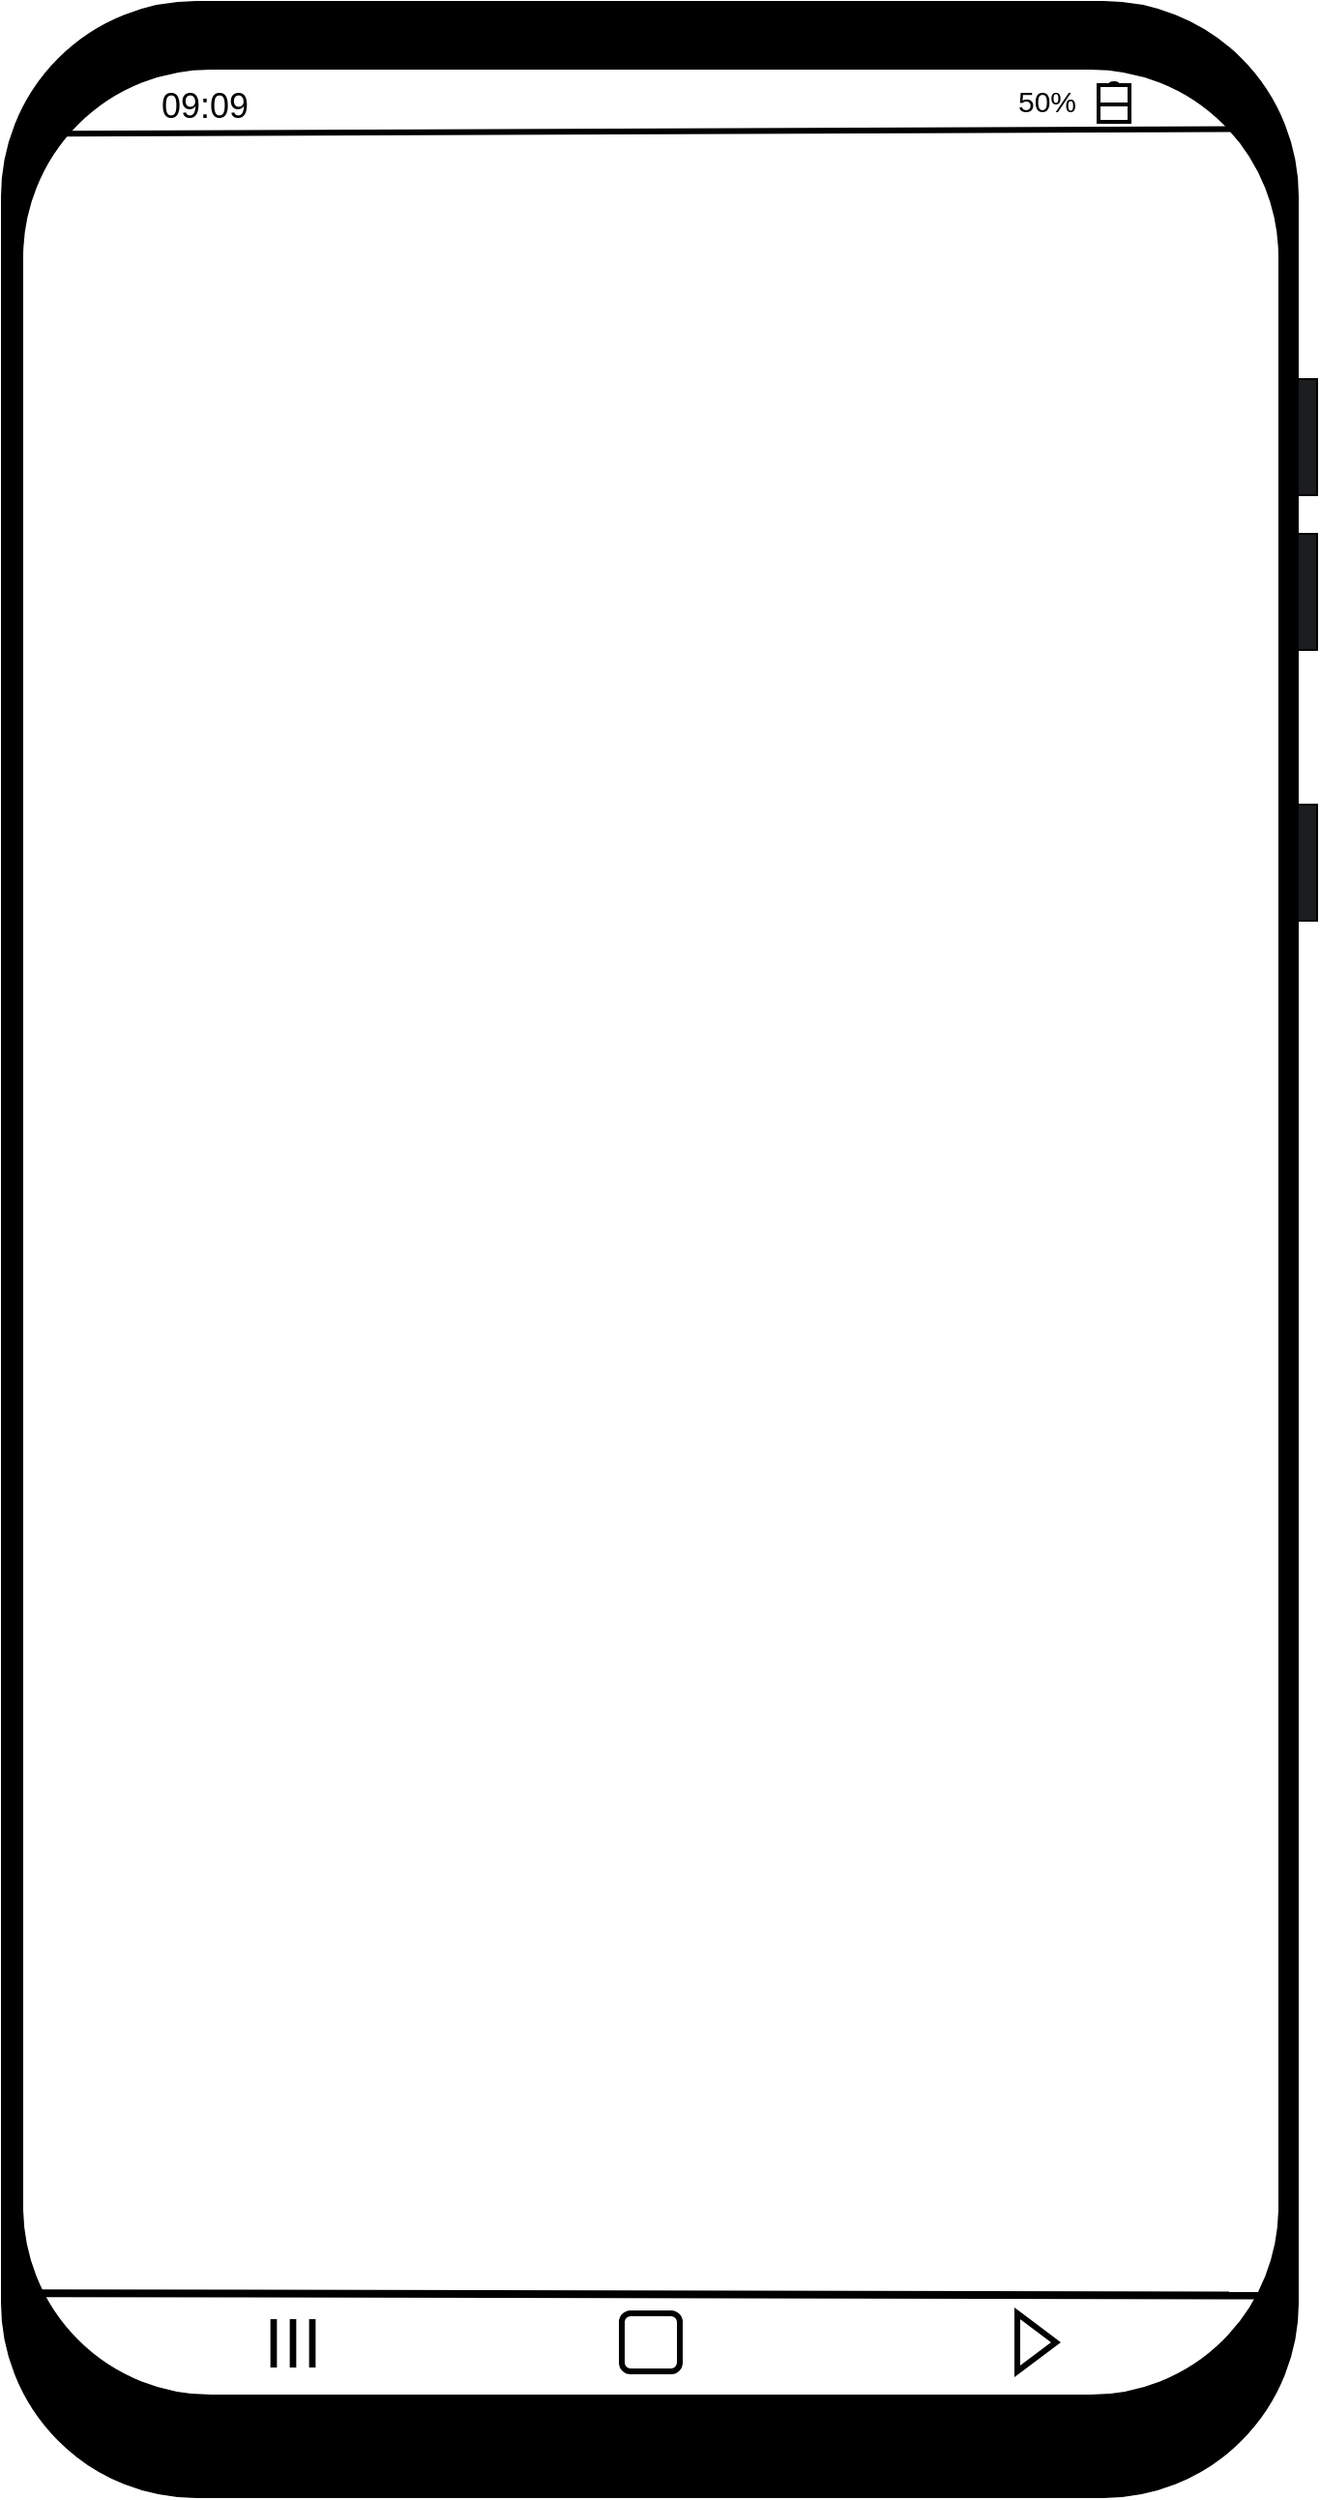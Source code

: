 <mxfile version="24.4.9" type="device">
  <diagram name="Página-1" id="sZ-v1k9veXdMkWaJkyul">
    <mxGraphModel dx="2206" dy="1203" grid="1" gridSize="10" guides="1" tooltips="1" connect="1" arrows="1" fold="1" page="1" pageScale="1" pageWidth="900" pageHeight="1600" math="0" shadow="0">
      <root>
        <mxCell id="0" />
        <mxCell id="1" parent="0" />
        <mxCell id="c7MM0BXsf6-znOWUcBnT-1" value="" style="rounded=1;whiteSpace=wrap;html=1;rotation=90;fillColor=#000000;" parent="1" vertex="1">
          <mxGeometry x="-195" y="350" width="1290" height="670" as="geometry" />
        </mxCell>
        <mxCell id="c7MM0BXsf6-znOWUcBnT-3" value="" style="rounded=1;whiteSpace=wrap;html=1;rotation=90;" parent="1" vertex="1">
          <mxGeometry x="-151" y="351" width="1203" height="650" as="geometry" />
        </mxCell>
        <mxCell id="c7MM0BXsf6-znOWUcBnT-5" value="&lt;span style=&quot;font-size: 36px;&quot;&gt;III&lt;/span&gt;" style="text;html=1;align=center;verticalAlign=middle;resizable=0;points=[];autosize=1;strokeColor=none;fillColor=none;" parent="1" vertex="1">
          <mxGeometry x="240" y="1220" width="50" height="60" as="geometry" />
        </mxCell>
        <mxCell id="c7MM0BXsf6-znOWUcBnT-8" value="" style="endArrow=none;html=1;rounded=0;exitX=0.956;exitY=0.992;exitDx=0;exitDy=0;exitPerimeter=0;entryX=0.957;entryY=0.011;entryDx=0;entryDy=0;entryPerimeter=0;strokeWidth=4;" parent="1" source="c7MM0BXsf6-znOWUcBnT-3" target="c7MM0BXsf6-znOWUcBnT-3" edge="1">
          <mxGeometry width="50" height="50" relative="1" as="geometry">
            <mxPoint x="630" y="840" as="sourcePoint" />
            <mxPoint x="760" y="1225" as="targetPoint" />
            <Array as="points" />
          </mxGeometry>
        </mxCell>
        <mxCell id="c7MM0BXsf6-znOWUcBnT-9" value="" style="rounded=1;whiteSpace=wrap;html=1;strokeWidth=3;" parent="1" vertex="1">
          <mxGeometry x="435.5" y="1235" width="30" height="30" as="geometry" />
        </mxCell>
        <mxCell id="c7MM0BXsf6-znOWUcBnT-11" value="" style="triangle;whiteSpace=wrap;html=1;strokeWidth=3;" parent="1" vertex="1">
          <mxGeometry x="640" y="1235" width="20" height="30" as="geometry" />
        </mxCell>
        <mxCell id="c7MM0BXsf6-znOWUcBnT-12" value="" style="endArrow=none;html=1;rounded=0;exitX=0.028;exitY=0.972;exitDx=0;exitDy=0;exitPerimeter=0;entryX=0.026;entryY=0.031;entryDx=0;entryDy=0;entryPerimeter=0;strokeWidth=3;" parent="1" source="c7MM0BXsf6-znOWUcBnT-3" target="c7MM0BXsf6-znOWUcBnT-3" edge="1">
          <mxGeometry width="50" height="50" relative="1" as="geometry">
            <mxPoint x="156.05" y="110.0" as="sourcePoint" />
            <mxPoint x="744.95" y="113.609" as="targetPoint" />
          </mxGeometry>
        </mxCell>
        <mxCell id="c7MM0BXsf6-znOWUcBnT-13" value="&lt;font style=&quot;font-size: 18px;&quot;&gt;09:09&lt;/font&gt;" style="text;html=1;align=center;verticalAlign=middle;whiteSpace=wrap;rounded=1;strokeWidth=22;fillColor=default;perimeterSpacing=0;shadow=0;glass=0;" parent="1" vertex="1">
          <mxGeometry x="190" y="84" width="60" height="20" as="geometry" />
        </mxCell>
        <mxCell id="c7MM0BXsf6-znOWUcBnT-14" value="" style="html=1;verticalLabelPosition=bottom;align=center;labelBackgroundColor=#ffffff;verticalAlign=top;strokeWidth=2;strokeColor=#000000;shadow=0;dashed=0;shape=mxgraph.ios7.icons.battery;rotation=-90;" parent="1" vertex="1">
          <mxGeometry x="680" y="84" width="20" height="16" as="geometry" />
        </mxCell>
        <mxCell id="c7MM0BXsf6-znOWUcBnT-22" value="&lt;p style=&quot;line-height: 230%;&quot;&gt;&lt;font style=&quot;font-size: 15px;&quot;&gt;50&lt;/font&gt;&lt;font style=&quot;font-size: 15px;&quot;&gt;%&lt;/font&gt;&lt;/p&gt;" style="text;html=1;align=center;verticalAlign=middle;resizable=0;points=[];autosize=1;strokeColor=none;fillColor=none;strokeWidth=4;" parent="1" vertex="1">
          <mxGeometry x="630" y="57" width="50" height="70" as="geometry" />
        </mxCell>
        <mxCell id="jbtWRG4-Om_oGCKJFVXr-2" value="" style="rounded=0;whiteSpace=wrap;html=1;rotation=90;strokeWidth=1;fillColor=#1B1D1F;strokeColor=#000000;" vertex="1" parent="1">
          <mxGeometry x="760" y="260" width="60" height="10" as="geometry" />
        </mxCell>
        <mxCell id="jbtWRG4-Om_oGCKJFVXr-4" value="" style="rounded=0;whiteSpace=wrap;html=1;rotation=90;strokeWidth=1;fillColor=#1B1D1F;strokeColor=#000000;" vertex="1" parent="1">
          <mxGeometry x="760" y="340" width="60" height="10" as="geometry" />
        </mxCell>
        <mxCell id="jbtWRG4-Om_oGCKJFVXr-7" value="" style="rounded=0;whiteSpace=wrap;html=1;rotation=90;strokeWidth=1;fillColor=#1B1D1F;strokeColor=#000000;" vertex="1" parent="1">
          <mxGeometry x="760" y="480" width="60" height="10" as="geometry" />
        </mxCell>
      </root>
    </mxGraphModel>
  </diagram>
</mxfile>
